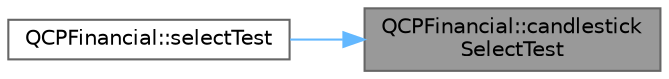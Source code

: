 digraph "QCPFinancial::candlestickSelectTest"
{
 // LATEX_PDF_SIZE
  bgcolor="transparent";
  edge [fontname=Helvetica,fontsize=10,labelfontname=Helvetica,labelfontsize=10];
  node [fontname=Helvetica,fontsize=10,shape=box,height=0.2,width=0.4];
  rankdir="RL";
  Node1 [label="QCPFinancial::candlestick\lSelectTest",height=0.2,width=0.4,color="gray40", fillcolor="grey60", style="filled", fontcolor="black",tooltip=" "];
  Node1 -> Node2 [dir="back",color="steelblue1",style="solid"];
  Node2 [label="QCPFinancial::selectTest",height=0.2,width=0.4,color="grey40", fillcolor="white", style="filled",URL="$class_q_c_p_financial.html#aac8e91622ac58330fa9ce81cc8fd40ee",tooltip=" "];
}
